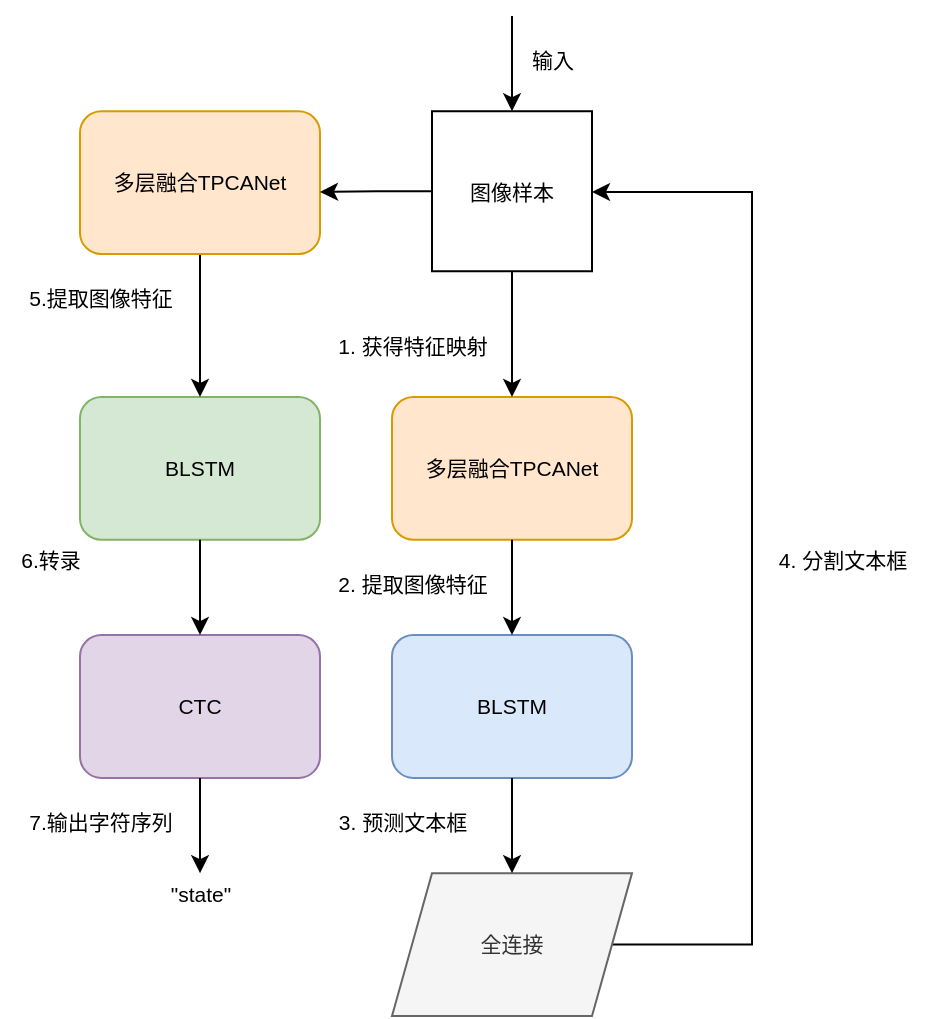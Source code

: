 <mxfile version="14.4.8" type="github">
  <diagram id="562_ZwYCnt7Hf36wuX_N" name="第 1 页">
    <mxGraphModel dx="1038" dy="548" grid="1" gridSize="10" guides="1" tooltips="1" connect="1" arrows="1" fold="1" page="1" pageScale="1" pageWidth="827" pageHeight="1169" math="0" shadow="0">
      <root>
        <mxCell id="0" />
        <mxCell id="1" parent="0" />
        <mxCell id="_qXkS7KWIMHDxVEI7aqN-1" value="" style="group" parent="1" vertex="1" connectable="0">
          <mxGeometry x="280" y="20" width="466" height="500" as="geometry" />
        </mxCell>
        <mxCell id="XVNDIklzSpNa81oofUdQ-1" value="图像样本" style="whiteSpace=wrap;html=1;aspect=fixed;fontSize=10.5;" parent="_qXkS7KWIMHDxVEI7aqN-1" vertex="1">
          <mxGeometry x="216" y="47.619" width="80" height="80" as="geometry" />
        </mxCell>
        <mxCell id="XVNDIklzSpNa81oofUdQ-2" value="5.提取图像特征" style="text;html=1;align=center;verticalAlign=middle;resizable=0;points=[];autosize=1;fontSize=10.5;" parent="_qXkS7KWIMHDxVEI7aqN-1" vertex="1">
          <mxGeometry y="130.952" width="100" height="20" as="geometry" />
        </mxCell>
        <mxCell id="XVNDIklzSpNa81oofUdQ-3" value="多层融合TPCANet" style="rounded=1;whiteSpace=wrap;html=1;fontSize=10.5;fillColor=#ffe6cc;strokeColor=#d79b00;" parent="_qXkS7KWIMHDxVEI7aqN-1" vertex="1">
          <mxGeometry x="196" y="190.476" width="120" height="71.429" as="geometry" />
        </mxCell>
        <mxCell id="XVNDIklzSpNa81oofUdQ-9" value="" style="edgeStyle=orthogonalEdgeStyle;rounded=0;orthogonalLoop=1;jettySize=auto;html=1;fontSize=10.5;" parent="_qXkS7KWIMHDxVEI7aqN-1" source="XVNDIklzSpNa81oofUdQ-1" target="XVNDIklzSpNa81oofUdQ-3" edge="1">
          <mxGeometry relative="1" as="geometry" />
        </mxCell>
        <mxCell id="XVNDIklzSpNa81oofUdQ-6" value="BLSTM" style="rounded=1;whiteSpace=wrap;html=1;fontSize=10.5;fillColor=#dae8fc;strokeColor=#6c8ebf;" parent="_qXkS7KWIMHDxVEI7aqN-1" vertex="1">
          <mxGeometry x="196" y="309.524" width="120" height="71.429" as="geometry" />
        </mxCell>
        <mxCell id="XVNDIklzSpNa81oofUdQ-10" value="" style="edgeStyle=orthogonalEdgeStyle;rounded=0;orthogonalLoop=1;jettySize=auto;html=1;fontSize=10.5;" parent="_qXkS7KWIMHDxVEI7aqN-1" source="XVNDIklzSpNa81oofUdQ-3" target="XVNDIklzSpNa81oofUdQ-6" edge="1">
          <mxGeometry relative="1" as="geometry" />
        </mxCell>
        <mxCell id="XVNDIklzSpNa81oofUdQ-12" style="edgeStyle=orthogonalEdgeStyle;rounded=0;orthogonalLoop=1;jettySize=auto;html=1;exitX=1;exitY=0.5;exitDx=0;exitDy=0;entryX=1;entryY=0.5;entryDx=0;entryDy=0;fontSize=10.5;" parent="_qXkS7KWIMHDxVEI7aqN-1" source="XVNDIklzSpNa81oofUdQ-7" target="XVNDIklzSpNa81oofUdQ-1" edge="1">
          <mxGeometry relative="1" as="geometry">
            <Array as="points">
              <mxPoint x="376" y="464" />
              <mxPoint x="376" y="88" />
              <mxPoint x="296" y="88" />
            </Array>
          </mxGeometry>
        </mxCell>
        <mxCell id="XVNDIklzSpNa81oofUdQ-7" value="全连接" style="shape=parallelogram;perimeter=parallelogramPerimeter;whiteSpace=wrap;html=1;fixedSize=1;fontSize=10.5;fillColor=#f5f5f5;strokeColor=#666666;fontColor=#333333;" parent="_qXkS7KWIMHDxVEI7aqN-1" vertex="1">
          <mxGeometry x="196" y="428.571" width="120" height="71.429" as="geometry" />
        </mxCell>
        <mxCell id="XVNDIklzSpNa81oofUdQ-11" value="" style="edgeStyle=orthogonalEdgeStyle;rounded=0;orthogonalLoop=1;jettySize=auto;html=1;fontSize=10.5;" parent="_qXkS7KWIMHDxVEI7aqN-1" source="XVNDIklzSpNa81oofUdQ-6" target="XVNDIklzSpNa81oofUdQ-7" edge="1">
          <mxGeometry relative="1" as="geometry" />
        </mxCell>
        <mxCell id="XVNDIklzSpNa81oofUdQ-13" value="&lt;span style=&quot;font-size: 10.5px;&quot;&gt;1. 获得特征映射&lt;/span&gt;" style="text;html=1;align=center;verticalAlign=middle;resizable=0;points=[];autosize=1;fontSize=10.5;" parent="_qXkS7KWIMHDxVEI7aqN-1" vertex="1">
          <mxGeometry x="156" y="154.762" width="100" height="20" as="geometry" />
        </mxCell>
        <mxCell id="XVNDIklzSpNa81oofUdQ-14" value="&lt;span style=&quot;font-size: 10.5px;&quot;&gt;2. 提取图像特征&lt;/span&gt;" style="text;html=1;align=center;verticalAlign=middle;resizable=0;points=[];autosize=1;fontSize=10.5;" parent="_qXkS7KWIMHDxVEI7aqN-1" vertex="1">
          <mxGeometry x="156" y="273.81" width="100" height="20" as="geometry" />
        </mxCell>
        <mxCell id="XVNDIklzSpNa81oofUdQ-15" value="&lt;span style=&quot;font-size: 10.5px;&quot;&gt;3. 预测文本框&lt;/span&gt;" style="text;html=1;align=center;verticalAlign=middle;resizable=0;points=[];autosize=1;fontSize=10.5;" parent="_qXkS7KWIMHDxVEI7aqN-1" vertex="1">
          <mxGeometry x="156" y="392.857" width="90" height="20" as="geometry" />
        </mxCell>
        <mxCell id="XVNDIklzSpNa81oofUdQ-16" value="4. 分割文本框" style="text;html=1;align=center;verticalAlign=middle;resizable=0;points=[];autosize=1;fontSize=10.5;" parent="_qXkS7KWIMHDxVEI7aqN-1" vertex="1">
          <mxGeometry x="376" y="261.905" width="90" height="20" as="geometry" />
        </mxCell>
        <mxCell id="XVNDIklzSpNa81oofUdQ-18" value="BLSTM" style="rounded=1;whiteSpace=wrap;html=1;fontSize=10.5;fillColor=#d5e8d4;strokeColor=#82b366;" parent="_qXkS7KWIMHDxVEI7aqN-1" vertex="1">
          <mxGeometry x="40" y="190.476" width="120" height="71.429" as="geometry" />
        </mxCell>
        <mxCell id="XVNDIklzSpNa81oofUdQ-19" value="CTC" style="rounded=1;whiteSpace=wrap;html=1;fontSize=10.5;fillColor=#e1d5e7;strokeColor=#9673a6;" parent="_qXkS7KWIMHDxVEI7aqN-1" vertex="1">
          <mxGeometry x="40" y="309.524" width="120" height="71.429" as="geometry" />
        </mxCell>
        <mxCell id="XVNDIklzSpNa81oofUdQ-21" value="" style="edgeStyle=orthogonalEdgeStyle;rounded=0;orthogonalLoop=1;jettySize=auto;html=1;fontSize=10.5;" parent="_qXkS7KWIMHDxVEI7aqN-1" source="XVNDIklzSpNa81oofUdQ-18" target="XVNDIklzSpNa81oofUdQ-19" edge="1">
          <mxGeometry relative="1" as="geometry" />
        </mxCell>
        <mxCell id="XVNDIklzSpNa81oofUdQ-22" value="6.转录" style="text;html=1;align=center;verticalAlign=middle;resizable=0;points=[];autosize=1;fontSize=10.5;" parent="_qXkS7KWIMHDxVEI7aqN-1" vertex="1">
          <mxGeometry y="261.905" width="50" height="20" as="geometry" />
        </mxCell>
        <mxCell id="XVNDIklzSpNa81oofUdQ-23" value="&quot;state&quot;" style="text;html=1;align=center;verticalAlign=middle;resizable=0;points=[];autosize=1;fontSize=10.5;" parent="_qXkS7KWIMHDxVEI7aqN-1" vertex="1">
          <mxGeometry x="75" y="428.571" width="50" height="20" as="geometry" />
        </mxCell>
        <mxCell id="XVNDIklzSpNa81oofUdQ-24" value="" style="edgeStyle=orthogonalEdgeStyle;rounded=0;orthogonalLoop=1;jettySize=auto;html=1;fontSize=10.5;" parent="_qXkS7KWIMHDxVEI7aqN-1" source="XVNDIklzSpNa81oofUdQ-19" target="XVNDIklzSpNa81oofUdQ-23" edge="1">
          <mxGeometry relative="1" as="geometry" />
        </mxCell>
        <mxCell id="XVNDIklzSpNa81oofUdQ-25" value="7.输出字符序列" style="text;html=1;align=center;verticalAlign=middle;resizable=0;points=[];autosize=1;fontSize=10.5;" parent="_qXkS7KWIMHDxVEI7aqN-1" vertex="1">
          <mxGeometry y="392.857" width="100" height="20" as="geometry" />
        </mxCell>
        <mxCell id="XVNDIklzSpNa81oofUdQ-26" value="" style="endArrow=classic;html=1;fontSize=10.5;" parent="_qXkS7KWIMHDxVEI7aqN-1" target="XVNDIklzSpNa81oofUdQ-1" edge="1">
          <mxGeometry width="50" height="50" relative="1" as="geometry">
            <mxPoint x="256" as="sourcePoint" />
            <mxPoint x="106" y="440.476" as="targetPoint" />
          </mxGeometry>
        </mxCell>
        <mxCell id="XVNDIklzSpNa81oofUdQ-27" value="输入" style="text;html=1;align=center;verticalAlign=middle;resizable=0;points=[];autosize=1;fontSize=10.5;" parent="_qXkS7KWIMHDxVEI7aqN-1" vertex="1">
          <mxGeometry x="256" y="11.905" width="40" height="20" as="geometry" />
        </mxCell>
        <mxCell id="mSmyLnJ5spu8uGFFI2p3-26" style="edgeStyle=orthogonalEdgeStyle;rounded=0;orthogonalLoop=1;jettySize=auto;html=1;exitX=0.5;exitY=1;exitDx=0;exitDy=0;entryX=0.5;entryY=0;entryDx=0;entryDy=0;" edge="1" parent="_qXkS7KWIMHDxVEI7aqN-1" source="mSmyLnJ5spu8uGFFI2p3-25" target="XVNDIklzSpNa81oofUdQ-18">
          <mxGeometry relative="1" as="geometry" />
        </mxCell>
        <mxCell id="mSmyLnJ5spu8uGFFI2p3-25" value="多层融合TPCANet" style="rounded=1;whiteSpace=wrap;html=1;fontSize=10.5;fillColor=#ffe6cc;strokeColor=#d79b00;" vertex="1" parent="_qXkS7KWIMHDxVEI7aqN-1">
          <mxGeometry x="40" y="47.616" width="120" height="71.429" as="geometry" />
        </mxCell>
        <mxCell id="mSmyLnJ5spu8uGFFI2p3-27" style="edgeStyle=orthogonalEdgeStyle;rounded=0;orthogonalLoop=1;jettySize=auto;html=1;exitX=0;exitY=0.5;exitDx=0;exitDy=0;" edge="1" parent="1" source="XVNDIklzSpNa81oofUdQ-1">
          <mxGeometry relative="1" as="geometry">
            <mxPoint x="440" y="108" as="targetPoint" />
          </mxGeometry>
        </mxCell>
      </root>
    </mxGraphModel>
  </diagram>
</mxfile>
